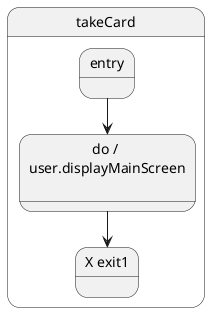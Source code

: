 @startuml
state "takeCard" as takeCard {
  state "entry" as takeCard_entry
  state "do / \nuser.displayMainScreen\n" as state_1
  state "X exit1" as exit1
  state_1 --> exit1
  takeCard_entry --> state_1
}
@enduml
